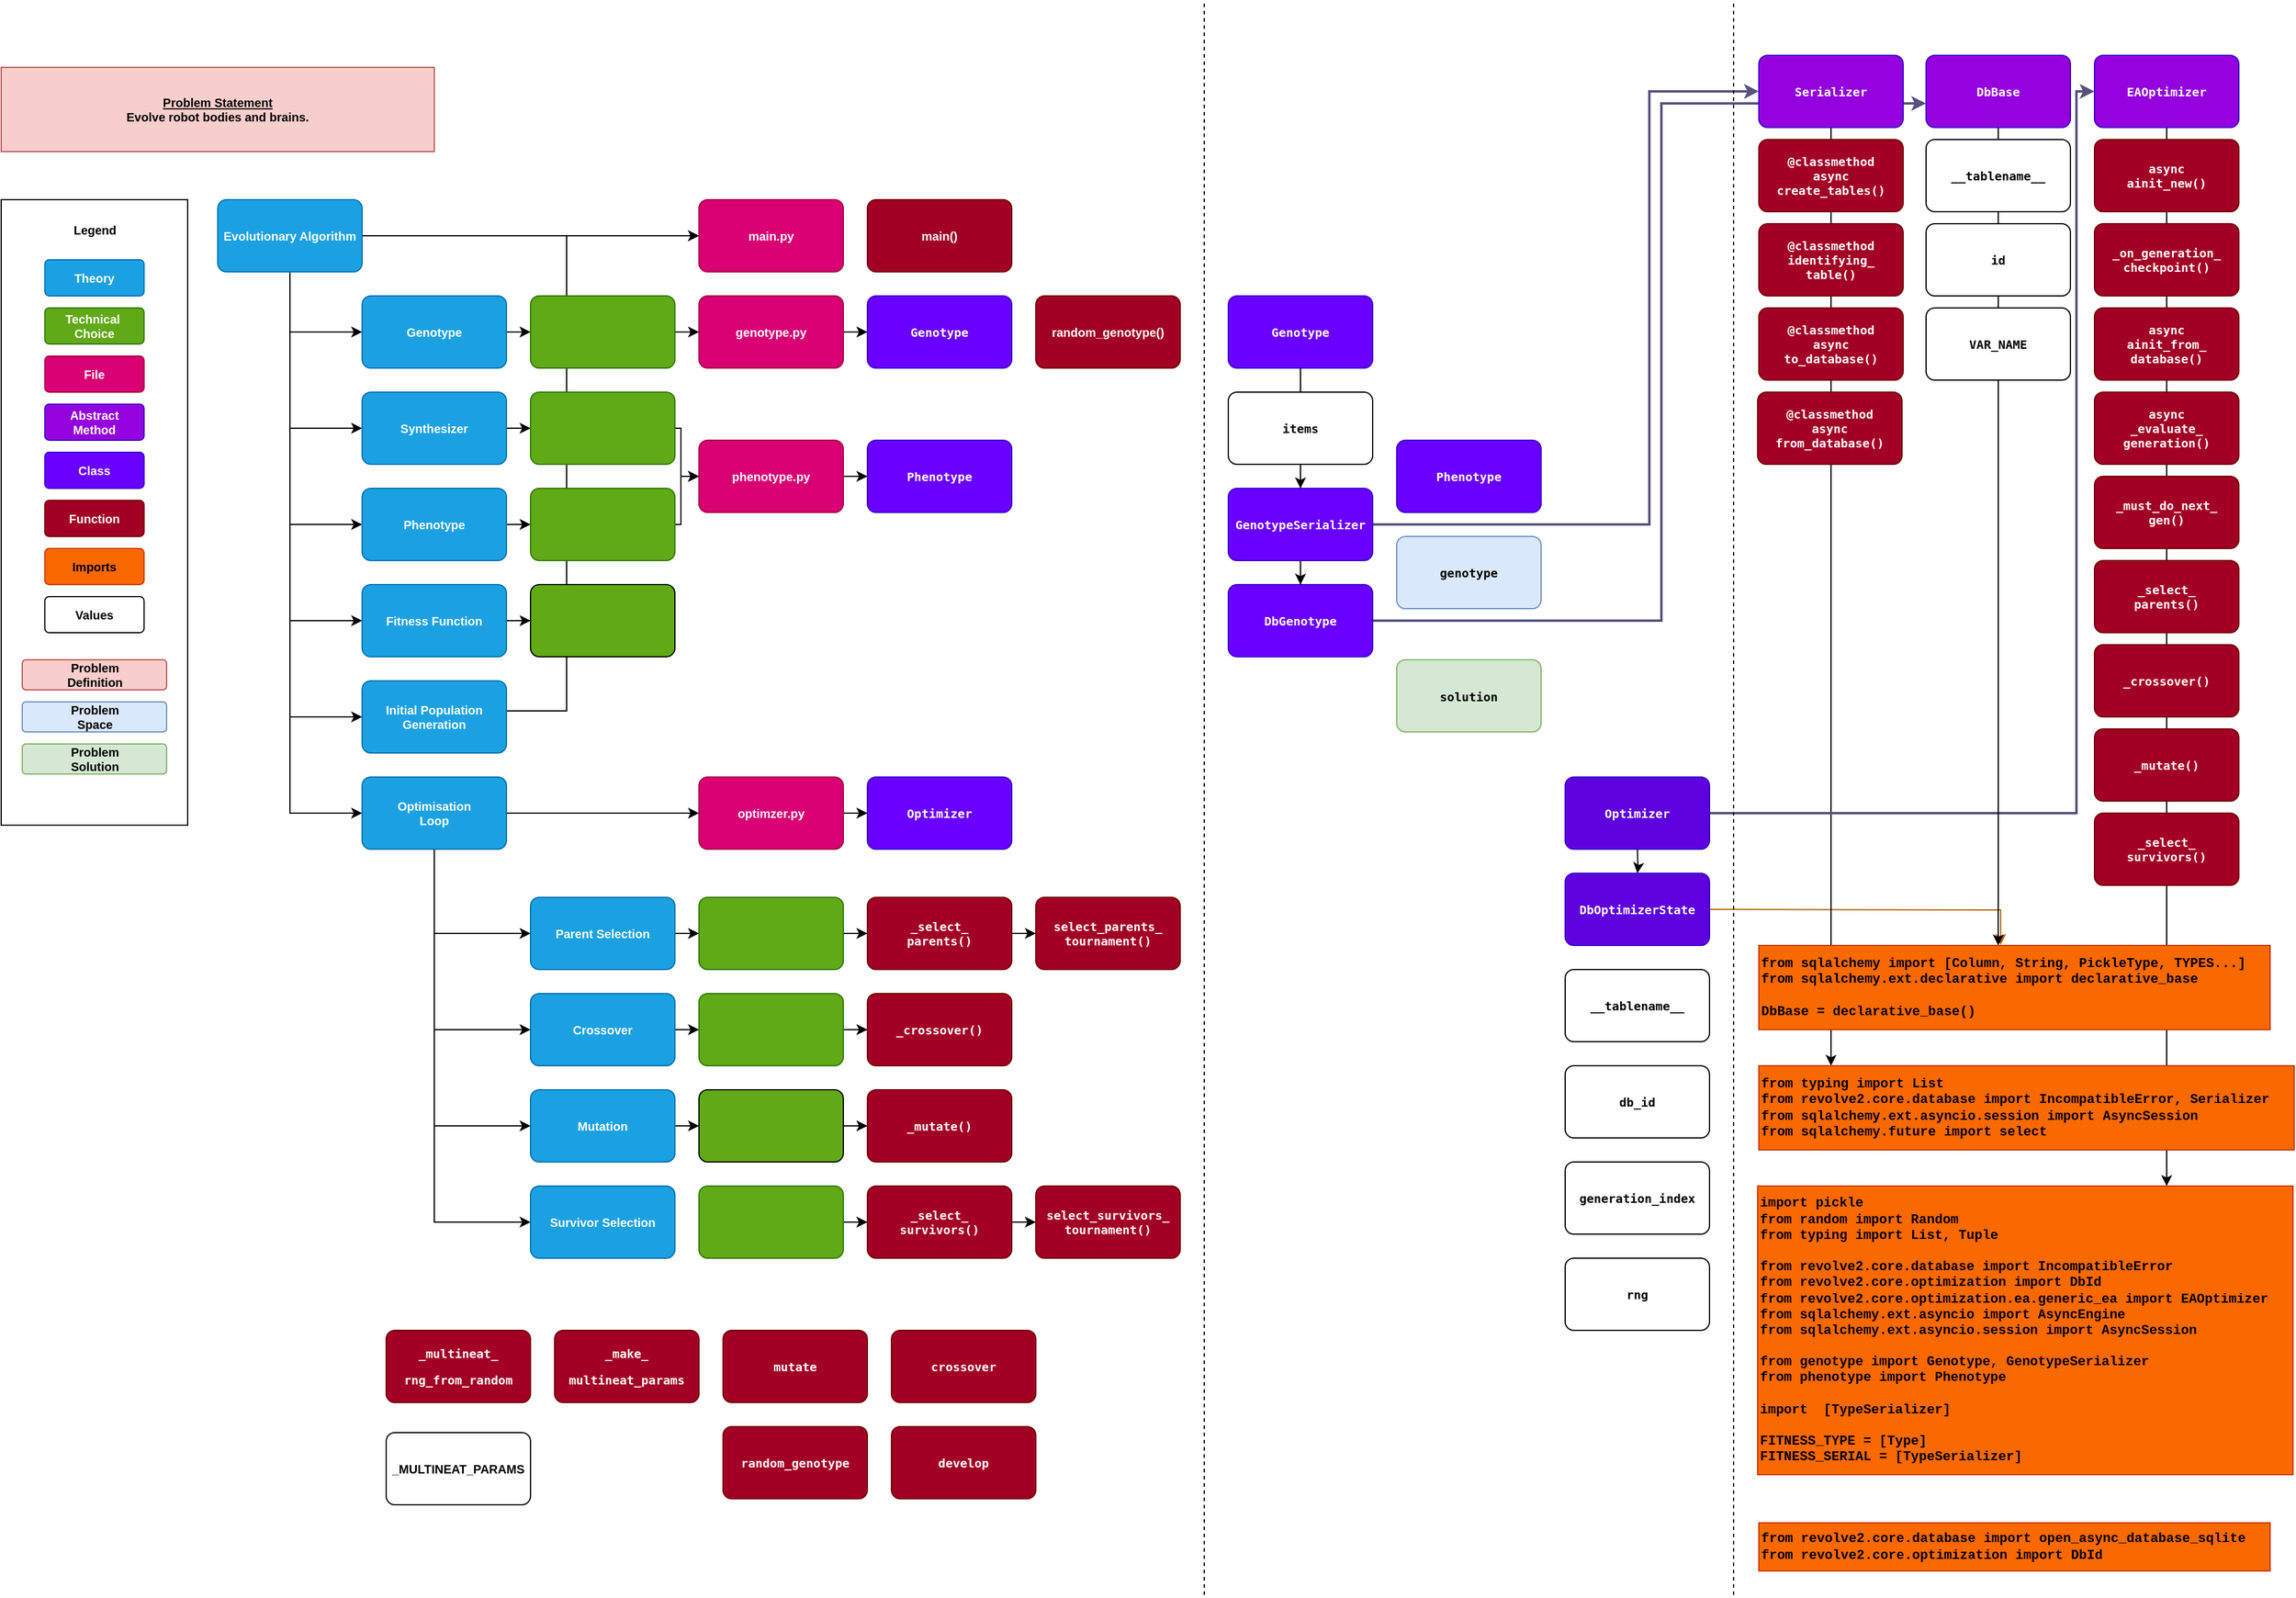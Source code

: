<mxfile version="20.7.4" type="device"><diagram id="W5KjktX3n_wFIGLKSv_B" name="Page-1"><mxGraphModel dx="2190" dy="2208" grid="1" gridSize="5" guides="1" tooltips="1" connect="1" arrows="1" fold="1" page="1" pageScale="1" pageWidth="827" pageHeight="1169" math="0" shadow="0"><root><mxCell id="0"/><mxCell id="1" parent="0"/><mxCell id="VMSMrq-cr22wkOztkjRs-1" value="" style="whiteSpace=wrap;html=1;fontFamily=Helvetica;fontSize=10;fontStyle=1;arcSize=12;fillColor=none;" parent="1" vertex="1"><mxGeometry x="-800" y="160" width="155" height="520" as="geometry"/></mxCell><mxCell id="VMSMrq-cr22wkOztkjRs-2" style="edgeStyle=orthogonalEdgeStyle;rounded=0;orthogonalLoop=1;jettySize=auto;html=1;fontFamily=Helvetica;align=center;fontStyle=1;fontSize=10;arcSize=12;" parent="1" source="VMSMrq-cr22wkOztkjRs-11" target="VMSMrq-cr22wkOztkjRs-13" edge="1"><mxGeometry relative="1" as="geometry"><Array as="points"><mxPoint x="-560" y="270"/></Array></mxGeometry></mxCell><mxCell id="VMSMrq-cr22wkOztkjRs-3" style="edgeStyle=orthogonalEdgeStyle;rounded=0;orthogonalLoop=1;jettySize=auto;html=1;entryX=0;entryY=0.5;entryDx=0;entryDy=0;fontStyle=1;fontSize=10;arcSize=12;" parent="1" source="VMSMrq-cr22wkOztkjRs-11" target="VMSMrq-cr22wkOztkjRs-19" edge="1"><mxGeometry relative="1" as="geometry"/></mxCell><mxCell id="VMSMrq-cr22wkOztkjRs-4" style="edgeStyle=orthogonalEdgeStyle;rounded=0;orthogonalLoop=1;jettySize=auto;html=1;entryX=0;entryY=0.5;entryDx=0;entryDy=0;fontStyle=1;fontSize=10;arcSize=12;" parent="1" source="VMSMrq-cr22wkOztkjRs-11" target="VMSMrq-cr22wkOztkjRs-12" edge="1"><mxGeometry relative="1" as="geometry"/></mxCell><mxCell id="VMSMrq-cr22wkOztkjRs-5" style="edgeStyle=orthogonalEdgeStyle;rounded=0;orthogonalLoop=1;jettySize=auto;html=1;entryX=0;entryY=0.5;entryDx=0;entryDy=0;fontStyle=1;fontSize=10;arcSize=12;" parent="1" source="VMSMrq-cr22wkOztkjRs-11" target="VMSMrq-cr22wkOztkjRs-20" edge="1"><mxGeometry relative="1" as="geometry"/></mxCell><mxCell id="VMSMrq-cr22wkOztkjRs-10" style="edgeStyle=orthogonalEdgeStyle;rounded=0;orthogonalLoop=1;jettySize=auto;html=1;entryX=0;entryY=0.5;entryDx=0;entryDy=0;fontStyle=1;fontSize=10;arcSize=12;" parent="1" source="VMSMrq-cr22wkOztkjRs-11" target="VMSMrq-cr22wkOztkjRs-21" edge="1"><mxGeometry relative="1" as="geometry"/></mxCell><mxCell id="Mqz21ucd3RCRFGhX1ZIY-11" style="edgeStyle=orthogonalEdgeStyle;rounded=0;orthogonalLoop=1;jettySize=auto;html=1;entryX=0;entryY=0.5;entryDx=0;entryDy=0;fontSize=10;fontStyle=1" parent="1" source="VMSMrq-cr22wkOztkjRs-11" target="Mqz21ucd3RCRFGhX1ZIY-6" edge="1"><mxGeometry relative="1" as="geometry"/></mxCell><mxCell id="VDs8cB8Jc5R5eRHFLiTL-3" style="edgeStyle=orthogonalEdgeStyle;rounded=0;orthogonalLoop=1;jettySize=auto;html=1;fontStyle=1" parent="1" source="VMSMrq-cr22wkOztkjRs-11" target="VMSMrq-cr22wkOztkjRs-47" edge="1"><mxGeometry relative="1" as="geometry"/></mxCell><mxCell id="VMSMrq-cr22wkOztkjRs-11" value="Evolutionary Algorithm" style="rounded=1;whiteSpace=wrap;html=1;fontFamily=Helvetica;align=center;fontStyle=1;fontSize=10;fillColor=#1ba1e2;strokeColor=#006EAF;fontColor=#ffffff;arcSize=12;" parent="1" vertex="1"><mxGeometry x="-620" y="160" width="120" height="60" as="geometry"/></mxCell><mxCell id="Mqz21ucd3RCRFGhX1ZIY-69" value="" style="edgeStyle=orthogonalEdgeStyle;rounded=0;orthogonalLoop=1;jettySize=auto;html=1;fontSize=10;fontStyle=1" parent="1" source="VMSMrq-cr22wkOztkjRs-12" target="VMSMrq-cr22wkOztkjRs-38" edge="1"><mxGeometry relative="1" as="geometry"/></mxCell><mxCell id="VMSMrq-cr22wkOztkjRs-12" value="Phenotype" style="rounded=1;whiteSpace=wrap;html=1;fontFamily=Helvetica;align=center;fontStyle=1;fontSize=10;fillColor=#1ba1e2;strokeColor=#006EAF;fontColor=#ffffff;arcSize=12;" parent="1" vertex="1"><mxGeometry x="-500" y="400" width="120" height="60" as="geometry"/></mxCell><mxCell id="Mqz21ucd3RCRFGhX1ZIY-67" value="" style="edgeStyle=orthogonalEdgeStyle;rounded=0;orthogonalLoop=1;jettySize=auto;html=1;fontSize=10;fontStyle=1" parent="1" source="VMSMrq-cr22wkOztkjRs-13" target="VMSMrq-cr22wkOztkjRs-39" edge="1"><mxGeometry relative="1" as="geometry"/></mxCell><mxCell id="VMSMrq-cr22wkOztkjRs-13" value="Genotype" style="rounded=1;whiteSpace=wrap;html=1;fontFamily=Helvetica;align=center;fontStyle=1;fontSize=10;fillColor=#1ba1e2;strokeColor=#006EAF;fontColor=#ffffff;arcSize=12;" parent="1" vertex="1"><mxGeometry x="-500" y="240" width="120" height="60" as="geometry"/></mxCell><mxCell id="Mqz21ucd3RCRFGhX1ZIY-75" value="" style="edgeStyle=orthogonalEdgeStyle;rounded=0;orthogonalLoop=1;jettySize=auto;html=1;fontSize=10;fontStyle=1" parent="1" source="VMSMrq-cr22wkOztkjRs-14" target="VMSMrq-cr22wkOztkjRs-41" edge="1"><mxGeometry relative="1" as="geometry"/></mxCell><mxCell id="VMSMrq-cr22wkOztkjRs-14" value="Crossover" style="rounded=1;whiteSpace=wrap;html=1;fontFamily=Helvetica;align=center;fontStyle=1;fontSize=10;fillColor=#1ba1e2;strokeColor=#006EAF;fontColor=#ffffff;arcSize=12;" parent="1" vertex="1"><mxGeometry x="-360" y="820" width="120" height="60" as="geometry"/></mxCell><mxCell id="VMSMrq-cr22wkOztkjRs-15" value="&lt;span style=&quot;font-size: 10px;&quot;&gt;Legend&lt;/span&gt;" style="text;html=1;strokeColor=none;fillColor=none;align=center;verticalAlign=middle;whiteSpace=wrap;rounded=0;fontFamily=Helvetica;fontSize=10;fontStyle=1;arcSize=12;" parent="1" vertex="1"><mxGeometry x="-752.5" y="170" width="60" height="30" as="geometry"/></mxCell><mxCell id="Mqz21ucd3RCRFGhX1ZIY-109" value="" style="edgeStyle=orthogonalEdgeStyle;rounded=0;orthogonalLoop=1;jettySize=auto;html=1;fontSize=10;fontStyle=1" parent="1" source="VMSMrq-cr22wkOztkjRs-16" target="Mqz21ucd3RCRFGhX1ZIY-108" edge="1"><mxGeometry relative="1" as="geometry"/></mxCell><mxCell id="VMSMrq-cr22wkOztkjRs-16" value="Parent Selection" style="rounded=1;whiteSpace=wrap;html=1;fillColor=#1ba1e2;strokeColor=#006EAF;fontStyle=1;fontColor=#ffffff;fontSize=10;arcSize=12;" parent="1" vertex="1"><mxGeometry x="-360" y="740" width="120" height="60" as="geometry"/></mxCell><mxCell id="Mqz21ucd3RCRFGhX1ZIY-76" value="" style="edgeStyle=orthogonalEdgeStyle;rounded=0;orthogonalLoop=1;jettySize=auto;html=1;fontSize=10;fontStyle=1" parent="1" source="VMSMrq-cr22wkOztkjRs-17" target="VMSMrq-cr22wkOztkjRs-42" edge="1"><mxGeometry relative="1" as="geometry"/></mxCell><mxCell id="VMSMrq-cr22wkOztkjRs-17" value="Mutation" style="rounded=1;whiteSpace=wrap;html=1;fillColor=#1ba1e2;strokeColor=#006EAF;fontStyle=1;fontColor=#ffffff;fontSize=10;arcSize=12;" parent="1" vertex="1"><mxGeometry x="-360" y="900" width="120" height="60" as="geometry"/></mxCell><mxCell id="VMSMrq-cr22wkOztkjRs-18" value="Survivor Selection" style="rounded=1;whiteSpace=wrap;html=1;fillColor=#1ba1e2;strokeColor=#006EAF;fontStyle=1;fontColor=#ffffff;fontSize=10;arcSize=12;" parent="1" vertex="1"><mxGeometry x="-360" y="980" width="120" height="60" as="geometry"/></mxCell><mxCell id="Mqz21ucd3RCRFGhX1ZIY-68" value="" style="edgeStyle=orthogonalEdgeStyle;rounded=0;orthogonalLoop=1;jettySize=auto;html=1;fontSize=10;fontStyle=1" parent="1" source="VMSMrq-cr22wkOztkjRs-19" target="VMSMrq-cr22wkOztkjRs-40" edge="1"><mxGeometry relative="1" as="geometry"/></mxCell><mxCell id="VMSMrq-cr22wkOztkjRs-19" value="Synthesizer" style="rounded=1;whiteSpace=wrap;html=1;fillColor=#1ba1e2;strokeColor=#006EAF;fontStyle=1;fontColor=#ffffff;fontSize=10;arcSize=12;" parent="1" vertex="1"><mxGeometry x="-500" y="320" width="120" height="60" as="geometry"/></mxCell><mxCell id="VDs8cB8Jc5R5eRHFLiTL-2" style="edgeStyle=orthogonalEdgeStyle;rounded=0;orthogonalLoop=1;jettySize=auto;html=1;entryX=0;entryY=0.5;entryDx=0;entryDy=0;fontStyle=1" parent="1" source="VMSMrq-cr22wkOztkjRs-20" target="VMSMrq-cr22wkOztkjRs-47" edge="1"><mxGeometry relative="1" as="geometry"><Array as="points"><mxPoint x="-330" y="585"/><mxPoint x="-330" y="190"/></Array></mxGeometry></mxCell><mxCell id="VMSMrq-cr22wkOztkjRs-20" value="Initial Population Generation" style="rounded=1;whiteSpace=wrap;html=1;fillColor=#1ba1e2;strokeColor=#006EAF;fontStyle=1;fontColor=#ffffff;fontSize=10;arcSize=12;" parent="1" vertex="1"><mxGeometry x="-500" y="560" width="120" height="60" as="geometry"/></mxCell><mxCell id="Mqz21ucd3RCRFGhX1ZIY-70" value="" style="edgeStyle=orthogonalEdgeStyle;rounded=0;orthogonalLoop=1;jettySize=auto;html=1;fontSize=10;fontStyle=1" parent="1" source="VMSMrq-cr22wkOztkjRs-21" target="VMSMrq-cr22wkOztkjRs-52" edge="1"><mxGeometry relative="1" as="geometry"/></mxCell><mxCell id="VMSMrq-cr22wkOztkjRs-21" value="Fitness Function" style="rounded=1;whiteSpace=wrap;html=1;fillColor=#1ba1e2;strokeColor=#006EAF;fontStyle=1;fontColor=#ffffff;fontSize=10;arcSize=12;" parent="1" vertex="1"><mxGeometry x="-500" y="480" width="120" height="60" as="geometry"/></mxCell><mxCell id="VMSMrq-cr22wkOztkjRs-24" value="Problem&lt;br&gt;Definition" style="rounded=1;whiteSpace=wrap;html=1;fillColor=#f8cecc;strokeColor=#b85450;fontStyle=1;labelBorderColor=none;fontSize=10;arcSize=12;" parent="1" vertex="1"><mxGeometry x="-782.5" y="542.5" width="120" height="25" as="geometry"/></mxCell><mxCell id="VMSMrq-cr22wkOztkjRs-36" value="&lt;span style=&quot;font-size: 10px;&quot;&gt;&lt;span style=&quot;font-size: 10px;&quot;&gt;&lt;u&gt;Problem Statement&lt;br&gt;&lt;/u&gt;Evolve robot bodies and brains.&lt;br&gt;&lt;/span&gt;&lt;/span&gt;" style="whiteSpace=wrap;html=1;fontStyle=1;fontSize=10;arcSize=12;fillColor=#f8cecc;strokeColor=#b85450;" parent="1" vertex="1"><mxGeometry x="-800" y="50" width="360" height="70" as="geometry"/></mxCell><mxCell id="Mqz21ucd3RCRFGhX1ZIY-73" value="" style="edgeStyle=orthogonalEdgeStyle;rounded=0;orthogonalLoop=1;jettySize=auto;html=1;fontSize=10;fontStyle=1" parent="1" source="VMSMrq-cr22wkOztkjRs-38" target="VMSMrq-cr22wkOztkjRs-43" edge="1"><mxGeometry relative="1" as="geometry"><Array as="points"><mxPoint x="-235" y="430"/><mxPoint x="-235" y="390"/></Array></mxGeometry></mxCell><mxCell id="VMSMrq-cr22wkOztkjRs-38" value="" style="rounded=1;whiteSpace=wrap;html=1;fillColor=#60a917;fontColor=#ffffff;strokeColor=#2D7600;fontStyle=1;fontSize=10;arcSize=12;" parent="1" vertex="1"><mxGeometry x="-360" y="400" width="120" height="60" as="geometry"/></mxCell><mxCell id="Mqz21ucd3RCRFGhX1ZIY-71" value="" style="edgeStyle=orthogonalEdgeStyle;rounded=0;orthogonalLoop=1;jettySize=auto;html=1;fontSize=10;fontStyle=1" parent="1" source="VMSMrq-cr22wkOztkjRs-39" target="VMSMrq-cr22wkOztkjRs-44" edge="1"><mxGeometry relative="1" as="geometry"/></mxCell><mxCell id="VMSMrq-cr22wkOztkjRs-39" value="" style="rounded=1;whiteSpace=wrap;html=1;labelBorderColor=none;fontColor=#ffffff;fillColor=#60a917;strokeColor=#2D7600;fontSize=10;arcSize=12;fontStyle=1" parent="1" vertex="1"><mxGeometry x="-360" y="240" width="120" height="60" as="geometry"/></mxCell><mxCell id="XEm7kodPyvcCaXyTCxC4-14" style="edgeStyle=orthogonalEdgeStyle;rounded=0;orthogonalLoop=1;jettySize=auto;html=1;entryX=0;entryY=0.5;entryDx=0;entryDy=0;fontStyle=1" parent="1" source="VMSMrq-cr22wkOztkjRs-40" target="VMSMrq-cr22wkOztkjRs-43" edge="1"><mxGeometry relative="1" as="geometry"><Array as="points"><mxPoint x="-235" y="350"/><mxPoint x="-235" y="390"/></Array></mxGeometry></mxCell><mxCell id="VMSMrq-cr22wkOztkjRs-40" value="" style="rounded=1;whiteSpace=wrap;html=1;labelBorderColor=none;fontColor=#ffffff;fillColor=#60a917;strokeColor=#2D7600;fontSize=10;arcSize=12;fontStyle=1" parent="1" vertex="1"><mxGeometry x="-360" y="320" width="120" height="60" as="geometry"/></mxCell><mxCell id="Mqz21ucd3RCRFGhX1ZIY-98" value="" style="edgeStyle=orthogonalEdgeStyle;rounded=0;orthogonalLoop=1;jettySize=auto;html=1;fontSize=10;fontStyle=1" parent="1" source="VMSMrq-cr22wkOztkjRs-41" target="Mqz21ucd3RCRFGhX1ZIY-47" edge="1"><mxGeometry relative="1" as="geometry"/></mxCell><mxCell id="VMSMrq-cr22wkOztkjRs-41" value="" style="rounded=1;whiteSpace=wrap;html=1;labelBorderColor=none;fontColor=#ffffff;fillColor=#60a917;strokeColor=#2D7600;fontSize=10;arcSize=12;fontStyle=1" parent="1" vertex="1"><mxGeometry x="-220" y="820" width="120" height="60" as="geometry"/></mxCell><mxCell id="Mqz21ucd3RCRFGhX1ZIY-99" value="" style="edgeStyle=orthogonalEdgeStyle;rounded=0;orthogonalLoop=1;jettySize=auto;html=1;fontSize=10;fontStyle=1" parent="1" source="VMSMrq-cr22wkOztkjRs-42" target="Mqz21ucd3RCRFGhX1ZIY-48" edge="1"><mxGeometry relative="1" as="geometry"/></mxCell><mxCell id="VMSMrq-cr22wkOztkjRs-42" value="&lt;font color=&quot;#ffffff&quot; style=&quot;font-size: 10px;&quot;&gt;&lt;br&gt;&lt;/font&gt;" style="rounded=1;whiteSpace=wrap;html=1;labelBorderColor=none;fontColor=#FF9999;fillColor=#61a916;fontSize=10;arcSize=12;fontStyle=1" parent="1" vertex="1"><mxGeometry x="-220" y="900" width="120" height="60" as="geometry"/></mxCell><mxCell id="Mqz21ucd3RCRFGhX1ZIY-82" value="" style="edgeStyle=orthogonalEdgeStyle;rounded=0;orthogonalLoop=1;jettySize=auto;html=1;fontSize=10;fontStyle=1" parent="1" source="VMSMrq-cr22wkOztkjRs-43" target="Mqz21ucd3RCRFGhX1ZIY-13" edge="1"><mxGeometry relative="1" as="geometry"/></mxCell><mxCell id="VMSMrq-cr22wkOztkjRs-43" value="phenotype.py" style="rounded=1;whiteSpace=wrap;html=1;labelBorderColor=none;fontColor=#ffffff;fillColor=#d80073;strokeColor=#A50040;fontSize=10;arcSize=12;fontStyle=1" parent="1" vertex="1"><mxGeometry x="-220" y="360" width="120" height="60" as="geometry"/></mxCell><mxCell id="Mqz21ucd3RCRFGhX1ZIY-79" value="" style="edgeStyle=orthogonalEdgeStyle;rounded=0;orthogonalLoop=1;jettySize=auto;html=1;fontSize=10;fontStyle=1" parent="1" source="VMSMrq-cr22wkOztkjRs-44" target="Mqz21ucd3RCRFGhX1ZIY-14" edge="1"><mxGeometry relative="1" as="geometry"/></mxCell><mxCell id="VMSMrq-cr22wkOztkjRs-44" value="genotype.py" style="rounded=1;whiteSpace=wrap;html=1;labelBorderColor=none;fontColor=#ffffff;fillColor=#d80073;strokeColor=#A50040;fontSize=10;arcSize=12;fontStyle=1" parent="1" vertex="1"><mxGeometry x="-220" y="240" width="120" height="60" as="geometry"/></mxCell><mxCell id="VMSMrq-cr22wkOztkjRs-47" value="main.py" style="rounded=1;whiteSpace=wrap;html=1;labelBorderColor=none;fontColor=#ffffff;fillColor=#d80073;strokeColor=#A50040;fontSize=10;arcSize=12;fontStyle=1" parent="1" vertex="1"><mxGeometry x="-220" y="160" width="120" height="60" as="geometry"/></mxCell><mxCell id="VMSMrq-cr22wkOztkjRs-52" value="" style="rounded=1;whiteSpace=wrap;html=1;labelBorderColor=none;fontColor=#FFFFFF;fillColor=#61a916;fontSize=10;arcSize=12;fontStyle=1" parent="1" vertex="1"><mxGeometry x="-360" y="480" width="120" height="60" as="geometry"/></mxCell><mxCell id="VMSMrq-cr22wkOztkjRs-55" value="main()" style="rounded=1;whiteSpace=wrap;html=1;labelBorderColor=none;fontColor=#ffffff;fillColor=#a20025;strokeColor=#6F0000;fontSize=10;arcSize=12;fontStyle=1" parent="1" vertex="1"><mxGeometry x="-80" y="160.0" width="120" height="60" as="geometry"/></mxCell><mxCell id="VMSMrq-cr22wkOztkjRs-57" value="&lt;pre style=&quot;font-size: 10px;&quot;&gt;&lt;span class=&quot;p&quot; style=&quot;font-size: 10px;&quot;&gt;&lt;/span&gt;&lt;span class=&quot;n&quot; style=&quot;font-size: 10px;&quot;&gt;Optimizer&lt;/span&gt;&lt;span class=&quot;p&quot; style=&quot;font-size: 10px;&quot;&gt;&lt;/span&gt;&lt;/pre&gt;" style="rounded=1;whiteSpace=wrap;html=1;labelBorderColor=none;fontColor=#ffffff;fillColor=#6a00ff;strokeColor=#3700CC;fontSize=10;arcSize=12;fontStyle=1" parent="1" vertex="1"><mxGeometry x="-80" y="640" width="120" height="60" as="geometry"/></mxCell><mxCell id="Mqz21ucd3RCRFGhX1ZIY-100" value="" style="edgeStyle=orthogonalEdgeStyle;rounded=0;orthogonalLoop=1;jettySize=auto;html=1;fontSize=10;fontStyle=1" parent="1" source="Mqz21ucd3RCRFGhX1ZIY-2" target="VMSMrq-cr22wkOztkjRs-57" edge="1"><mxGeometry relative="1" as="geometry"/></mxCell><mxCell id="Mqz21ucd3RCRFGhX1ZIY-2" value="optimzer.py" style="rounded=1;whiteSpace=wrap;html=1;labelBorderColor=none;fontColor=#ffffff;fillColor=#d80073;strokeColor=#A50040;fontSize=10;arcSize=12;fontStyle=1" parent="1" vertex="1"><mxGeometry x="-220" y="640" width="120" height="60" as="geometry"/></mxCell><mxCell id="Mqz21ucd3RCRFGhX1ZIY-7" style="edgeStyle=orthogonalEdgeStyle;rounded=0;orthogonalLoop=1;jettySize=auto;html=1;entryX=0;entryY=0.5;entryDx=0;entryDy=0;fontSize=10;fontStyle=1" parent="1" source="Mqz21ucd3RCRFGhX1ZIY-6" target="VMSMrq-cr22wkOztkjRs-16" edge="1"><mxGeometry relative="1" as="geometry"><Array as="points"><mxPoint x="-440" y="770"/></Array></mxGeometry></mxCell><mxCell id="Mqz21ucd3RCRFGhX1ZIY-8" style="edgeStyle=orthogonalEdgeStyle;rounded=0;orthogonalLoop=1;jettySize=auto;html=1;entryX=0;entryY=0.5;entryDx=0;entryDy=0;fontSize=10;fontStyle=1" parent="1" source="Mqz21ucd3RCRFGhX1ZIY-6" target="VMSMrq-cr22wkOztkjRs-14" edge="1"><mxGeometry relative="1" as="geometry"><Array as="points"><mxPoint x="-440" y="850"/></Array></mxGeometry></mxCell><mxCell id="Mqz21ucd3RCRFGhX1ZIY-9" style="edgeStyle=orthogonalEdgeStyle;rounded=0;orthogonalLoop=1;jettySize=auto;html=1;entryX=0;entryY=0.5;entryDx=0;entryDy=0;fontSize=10;fontStyle=1" parent="1" source="Mqz21ucd3RCRFGhX1ZIY-6" target="VMSMrq-cr22wkOztkjRs-17" edge="1"><mxGeometry relative="1" as="geometry"><Array as="points"><mxPoint x="-440" y="930"/></Array></mxGeometry></mxCell><mxCell id="Mqz21ucd3RCRFGhX1ZIY-10" style="edgeStyle=orthogonalEdgeStyle;rounded=0;orthogonalLoop=1;jettySize=auto;html=1;entryX=0;entryY=0.5;entryDx=0;entryDy=0;fontSize=10;fontStyle=1" parent="1" source="Mqz21ucd3RCRFGhX1ZIY-6" target="VMSMrq-cr22wkOztkjRs-18" edge="1"><mxGeometry relative="1" as="geometry"><Array as="points"><mxPoint x="-440" y="1010"/></Array></mxGeometry></mxCell><mxCell id="Mqz21ucd3RCRFGhX1ZIY-74" style="edgeStyle=orthogonalEdgeStyle;rounded=0;orthogonalLoop=1;jettySize=auto;html=1;fontSize=10;fontStyle=1" parent="1" source="Mqz21ucd3RCRFGhX1ZIY-6" target="Mqz21ucd3RCRFGhX1ZIY-2" edge="1"><mxGeometry relative="1" as="geometry"/></mxCell><mxCell id="Mqz21ucd3RCRFGhX1ZIY-6" value="Optimisation&lt;br style=&quot;font-size: 10px;&quot;&gt;Loop" style="rounded=1;whiteSpace=wrap;html=1;fillColor=#1ba1e2;strokeColor=#006EAF;fontStyle=1;fontColor=#ffffff;fontSize=10;arcSize=12;" parent="1" vertex="1"><mxGeometry x="-500" y="640" width="120" height="60" as="geometry"/></mxCell><mxCell id="Mqz21ucd3RCRFGhX1ZIY-13" value="&lt;pre style=&quot;font-size: 10px;&quot;&gt;&lt;span class=&quot;nc&quot; style=&quot;font-size: 10px;&quot;&gt;Phenotype&lt;/span&gt;&lt;span class=&quot;p&quot; style=&quot;font-size: 10px;&quot;&gt;&lt;/span&gt;&lt;/pre&gt;" style="rounded=1;whiteSpace=wrap;html=1;labelBorderColor=none;fontColor=#ffffff;fillColor=#6a00ff;strokeColor=#3700CC;fontSize=10;arcSize=12;fontStyle=1" parent="1" vertex="1"><mxGeometry x="-80" y="360" width="120" height="60" as="geometry"/></mxCell><mxCell id="Mqz21ucd3RCRFGhX1ZIY-14" value="&lt;pre style=&quot;font-size: 10px;&quot;&gt;&lt;span class=&quot;p&quot; style=&quot;font-size: 10px;&quot;&gt;&lt;/span&gt;&lt;span class=&quot;n&quot; style=&quot;font-size: 10px;&quot;&gt;Genotype&lt;/span&gt;&lt;span class=&quot;p&quot; style=&quot;font-size: 10px;&quot;&gt;&lt;/span&gt;&lt;/pre&gt;" style="rounded=1;whiteSpace=wrap;html=1;labelBorderColor=none;fontColor=#ffffff;fillColor=#6a00ff;strokeColor=#3700CC;fontSize=10;arcSize=12;fontStyle=1" parent="1" vertex="1"><mxGeometry x="-80" y="240" width="120" height="60" as="geometry"/></mxCell><mxCell id="Mqz21ucd3RCRFGhX1ZIY-16" value="Theory" style="rounded=1;whiteSpace=wrap;html=1;fontFamily=Helvetica;align=center;fontStyle=1;fontSize=10;fillColor=#1ba1e2;strokeColor=#006EAF;fontColor=#ffffff;arcSize=12;" parent="1" vertex="1"><mxGeometry x="-763.75" y="210" width="82.5" height="30" as="geometry"/></mxCell><mxCell id="Mqz21ucd3RCRFGhX1ZIY-19" value="Technical&amp;nbsp;&lt;br style=&quot;font-size: 10px;&quot;&gt;Choice" style="rounded=1;whiteSpace=wrap;html=1;fontFamily=Helvetica;align=center;fontStyle=1;fontSize=10;fillColor=#60a917;strokeColor=#2D7600;fontColor=#ffffff;arcSize=12;" parent="1" vertex="1"><mxGeometry x="-763.75" y="250" width="82.5" height="30" as="geometry"/></mxCell><mxCell id="Mqz21ucd3RCRFGhX1ZIY-20" value="File" style="rounded=1;whiteSpace=wrap;html=1;fontFamily=Helvetica;align=center;fontStyle=1;fontSize=10;fillColor=#d80073;strokeColor=#A50040;fontColor=#ffffff;arcSize=12;" parent="1" vertex="1"><mxGeometry x="-763.75" y="290" width="82.5" height="30" as="geometry"/></mxCell><mxCell id="Mqz21ucd3RCRFGhX1ZIY-21" value="Class" style="rounded=1;whiteSpace=wrap;html=1;fontFamily=Helvetica;align=center;fontStyle=1;fontSize=10;fillColor=#6a00ff;strokeColor=#3700CC;fontColor=#ffffff;arcSize=12;" parent="1" vertex="1"><mxGeometry x="-763.75" y="370" width="82.5" height="30" as="geometry"/></mxCell><mxCell id="Mqz21ucd3RCRFGhX1ZIY-22" value="Function" style="rounded=1;whiteSpace=wrap;html=1;fontFamily=Helvetica;align=center;fontStyle=1;fontSize=10;fillColor=#a20025;strokeColor=#6F0000;fontColor=#ffffff;arcSize=12;" parent="1" vertex="1"><mxGeometry x="-763.75" y="410" width="82.5" height="30" as="geometry"/></mxCell><mxCell id="Mqz21ucd3RCRFGhX1ZIY-23" value="Values" style="rounded=1;whiteSpace=wrap;html=1;fontFamily=Helvetica;align=center;fontStyle=1;fontSize=10;arcSize=12;" parent="1" vertex="1"><mxGeometry x="-763.75" y="490" width="82.5" height="30" as="geometry"/></mxCell><mxCell id="VDs8cB8Jc5R5eRHFLiTL-34" style="edgeStyle=orthogonalEdgeStyle;rounded=0;orthogonalLoop=1;jettySize=auto;html=1;entryX=0.473;entryY=-0.008;entryDx=0;entryDy=0;entryPerimeter=0;strokeColor=#b46504;strokeWidth=1;fillColor=#fad7ac;" parent="1" target="XEm7kodPyvcCaXyTCxC4-30" edge="1"><mxGeometry relative="1" as="geometry"><mxPoint x="620" y="750" as="sourcePoint"/></mxGeometry></mxCell><mxCell id="Mqz21ucd3RCRFGhX1ZIY-25" value="&lt;pre style=&quot;font-size: 10px;&quot;&gt;&lt;span class=&quot;nc&quot; style=&quot;font-size: 10px;&quot;&gt;DbOptimizerState&lt;/span&gt;&lt;span class=&quot;p&quot; style=&quot;font-size: 10px;&quot;&gt;&lt;/span&gt;&lt;/pre&gt;" style="rounded=1;whiteSpace=wrap;html=1;labelBorderColor=none;fontColor=#ffffff;fillColor=#5e03dd;strokeColor=#3700CC;fontSize=10;arcSize=12;fontStyle=1" parent="1" vertex="1"><mxGeometry x="500" y="720" width="120" height="60" as="geometry"/></mxCell><mxCell id="XEm7kodPyvcCaXyTCxC4-34" style="edgeStyle=orthogonalEdgeStyle;rounded=0;orthogonalLoop=1;jettySize=auto;html=1;fontStyle=1" parent="1" source="Mqz21ucd3RCRFGhX1ZIY-32" target="XEm7kodPyvcCaXyTCxC4-28" edge="1"><mxGeometry x="-0.031" y="-110" relative="1" as="geometry"><Array as="points"><mxPoint x="721" y="470"/><mxPoint x="721" y="470"/></Array><mxPoint as="offset"/></mxGeometry></mxCell><mxCell id="Mqz21ucd3RCRFGhX1ZIY-33" value="Abstract&lt;br&gt;Method" style="rounded=1;whiteSpace=wrap;html=1;fontFamily=Helvetica;align=center;fontStyle=1;fontSize=10;fillColor=#9402DD;strokeColor=#3700CC;fontColor=#ffffff;arcSize=12;" parent="1" vertex="1"><mxGeometry x="-763.75" y="330" width="82.5" height="30" as="geometry"/></mxCell><mxCell id="Mqz21ucd3RCRFGhX1ZIY-34" value="Problem&lt;br&gt;Solution" style="rounded=1;whiteSpace=wrap;html=1;fillColor=#d5e8d4;strokeColor=#82b366;fontStyle=1;labelBorderColor=none;fontSize=10;arcSize=12;" parent="1" vertex="1"><mxGeometry x="-782.5" y="612.5" width="120" height="25" as="geometry"/></mxCell><mxCell id="Mqz21ucd3RCRFGhX1ZIY-35" value="Problem&lt;br&gt;Space" style="rounded=1;whiteSpace=wrap;html=1;fillColor=#dae8fc;strokeColor=#6c8ebf;fontStyle=1;labelBorderColor=none;fontSize=10;arcSize=12;" parent="1" vertex="1"><mxGeometry x="-782.5" y="577.5" width="120" height="25" as="geometry"/></mxCell><mxCell id="Mqz21ucd3RCRFGhX1ZIY-36" value="&lt;pre style=&quot;&quot;&gt;@classmethod&lt;br&gt;async&lt;br&gt;create_tables()&lt;br&gt;&lt;/pre&gt;" style="rounded=1;whiteSpace=wrap;html=1;labelBorderColor=none;fontColor=#ffffff;fillColor=#a20025;strokeColor=#6F0000;fontSize=10;arcSize=12;fontStyle=1" parent="1" vertex="1"><mxGeometry x="661" y="110" width="120" height="60" as="geometry"/></mxCell><mxCell id="Mqz21ucd3RCRFGhX1ZIY-37" value="&lt;pre style=&quot;&quot;&gt;@classmethod&lt;br&gt;identifying_&lt;br&gt;table()&lt;/pre&gt;" style="rounded=1;whiteSpace=wrap;html=1;labelBorderColor=none;fontColor=#ffffff;fillColor=#a20025;strokeColor=#6F0000;fontSize=10;arcSize=12;fontStyle=1" parent="1" vertex="1"><mxGeometry x="661" y="180.0" width="120" height="60" as="geometry"/></mxCell><mxCell id="Mqz21ucd3RCRFGhX1ZIY-38" value="&lt;pre style=&quot;&quot;&gt;@classmethod&lt;br&gt;async&lt;br&gt;to_database()&lt;br&gt;&lt;/pre&gt;" style="rounded=1;whiteSpace=wrap;html=1;labelBorderColor=none;fontColor=#ffffff;fillColor=#a20025;strokeColor=#6F0000;fontSize=10;arcSize=12;fontStyle=1" parent="1" vertex="1"><mxGeometry x="661" y="250" width="120" height="60" as="geometry"/></mxCell><mxCell id="Mqz21ucd3RCRFGhX1ZIY-39" value="&lt;pre style=&quot;&quot;&gt;@classmethod&lt;br&gt;async&lt;br&gt;from_database()&lt;br&gt;&lt;/pre&gt;" style="rounded=1;whiteSpace=wrap;html=1;labelBorderColor=none;fontColor=#ffffff;fillColor=#a20025;strokeColor=#6F0000;fontSize=10;arcSize=12;fontStyle=1" parent="1" vertex="1"><mxGeometry x="660" y="320" width="120" height="60" as="geometry"/></mxCell><mxCell id="Y4UKw4QgX9YDP9LmXKI0-5" value="" style="edgeStyle=orthogonalEdgeStyle;rounded=0;orthogonalLoop=1;jettySize=auto;html=1;" parent="1" source="Mqz21ucd3RCRFGhX1ZIY-46" target="Y4UKw4QgX9YDP9LmXKI0-2" edge="1"><mxGeometry relative="1" as="geometry"/></mxCell><mxCell id="Mqz21ucd3RCRFGhX1ZIY-46" value="&lt;pre style=&quot;font-size: 10px;&quot;&gt;&lt;span class=&quot;nf&quot; style=&quot;font-size: 10px;&quot;&gt;_select_&lt;br&gt;&lt;/span&gt;parents()&lt;/pre&gt;&lt;pre style=&quot;font-size: 10px;&quot;&gt;&lt;span class=&quot;p&quot; style=&quot;font-size: 10px;&quot;&gt;&lt;/span&gt;&lt;/pre&gt;" style="rounded=1;whiteSpace=wrap;html=1;labelBorderColor=none;fontColor=#ffffff;fillColor=#a20025;strokeColor=#6F0000;fontSize=10;arcSize=12;fontStyle=1" parent="1" vertex="1"><mxGeometry x="-80" y="740" width="120" height="60" as="geometry"/></mxCell><mxCell id="Mqz21ucd3RCRFGhX1ZIY-47" value="&lt;pre style=&quot;font-size: 10px;&quot;&gt;&lt;span class=&quot;nf&quot; style=&quot;font-size: 10px;&quot;&gt;_crossover()&lt;/span&gt;&lt;span class=&quot;p&quot; style=&quot;font-size: 10px;&quot;&gt;&lt;/span&gt;&lt;/pre&gt;" style="rounded=1;whiteSpace=wrap;html=1;labelBorderColor=none;fontColor=#ffffff;fillColor=#a20025;strokeColor=#6F0000;fontSize=10;arcSize=12;fontStyle=1" parent="1" vertex="1"><mxGeometry x="-80" y="820" width="120" height="60" as="geometry"/></mxCell><mxCell id="Mqz21ucd3RCRFGhX1ZIY-48" value="&lt;pre style=&quot;font-size: 10px;&quot;&gt;&lt;span class=&quot;nf&quot; style=&quot;font-size: 10px;&quot;&gt;_mutate()&lt;/span&gt;&lt;span class=&quot;p&quot; style=&quot;font-size: 10px;&quot;&gt;&lt;/span&gt;&lt;/pre&gt;" style="rounded=1;whiteSpace=wrap;html=1;labelBorderColor=none;fontColor=#ffffff;fillColor=#a20025;strokeColor=#6F0000;fontSize=10;arcSize=12;fontStyle=1" parent="1" vertex="1"><mxGeometry x="-80" y="900" width="120" height="60" as="geometry"/></mxCell><mxCell id="Y4UKw4QgX9YDP9LmXKI0-3" value="" style="edgeStyle=orthogonalEdgeStyle;rounded=0;orthogonalLoop=1;jettySize=auto;html=1;" parent="1" source="Mqz21ucd3RCRFGhX1ZIY-49" target="Y4UKw4QgX9YDP9LmXKI0-1" edge="1"><mxGeometry relative="1" as="geometry"/></mxCell><mxCell id="Mqz21ucd3RCRFGhX1ZIY-49" value="&lt;pre style=&quot;font-size: 10px;&quot;&gt;&lt;span class=&quot;nf&quot; style=&quot;font-size: 10px;&quot;&gt;_select_&lt;br&gt;&lt;/span&gt;survivors()&lt;/pre&gt;&lt;pre style=&quot;font-size: 10px;&quot;&gt;&lt;span class=&quot;p&quot; style=&quot;font-size: 10px;&quot;&gt;&lt;/span&gt;&lt;/pre&gt;" style="rounded=1;whiteSpace=wrap;html=1;labelBorderColor=none;fontColor=#ffffff;fillColor=#a20025;strokeColor=#6F0000;fontSize=10;arcSize=12;fontStyle=1" parent="1" vertex="1"><mxGeometry x="-80" y="980" width="120" height="60" as="geometry"/></mxCell><mxCell id="Mqz21ucd3RCRFGhX1ZIY-50" value="&lt;pre style=&quot;&quot;&gt;db_id&lt;br&gt;&lt;/pre&gt;" style="rounded=1;whiteSpace=wrap;html=1;labelBorderColor=none;fontSize=10;arcSize=12;fontStyle=1" parent="1" vertex="1"><mxGeometry x="500" y="880" width="120" height="60" as="geometry"/></mxCell><mxCell id="Mqz21ucd3RCRFGhX1ZIY-51" value="&lt;pre style=&quot;&quot;&gt;generation_index&lt;br&gt;&lt;/pre&gt;" style="rounded=1;whiteSpace=wrap;html=1;labelBorderColor=none;fontSize=10;arcSize=12;fontStyle=1" parent="1" vertex="1"><mxGeometry x="500" y="960" width="120" height="60" as="geometry"/></mxCell><mxCell id="Mqz21ucd3RCRFGhX1ZIY-52" value="&lt;pre style=&quot;&quot;&gt;__tablename__&lt;br&gt;&lt;/pre&gt;" style="rounded=1;whiteSpace=wrap;html=1;labelBorderColor=none;fontSize=10;arcSize=12;fontStyle=1" parent="1" vertex="1"><mxGeometry x="500" y="800" width="120" height="60" as="geometry"/></mxCell><mxCell id="Mqz21ucd3RCRFGhX1ZIY-53" value="&lt;pre style=&quot;&quot;&gt;rng&lt;br&gt;&lt;/pre&gt;" style="rounded=1;whiteSpace=wrap;html=1;labelBorderColor=none;fontSize=10;arcSize=12;fontStyle=1" parent="1" vertex="1"><mxGeometry x="500" y="1040" width="120" height="60" as="geometry"/></mxCell><mxCell id="Mqz21ucd3RCRFGhX1ZIY-104" style="edgeStyle=orthogonalEdgeStyle;rounded=0;orthogonalLoop=1;jettySize=auto;html=1;fontSize=10;fontStyle=1" parent="1" target="Mqz21ucd3RCRFGhX1ZIY-25" edge="1"><mxGeometry relative="1" as="geometry"><mxPoint x="560" y="695" as="sourcePoint"/></mxGeometry></mxCell><mxCell id="VDs8cB8Jc5R5eRHFLiTL-30" style="edgeStyle=orthogonalEdgeStyle;rounded=0;orthogonalLoop=1;jettySize=auto;html=1;fillColor=#d0cee2;strokeColor=#56517e;fontStyle=1;strokeWidth=2;entryX=0;entryY=0.5;entryDx=0;entryDy=0;" parent="1" target="Mqz21ucd3RCRFGhX1ZIY-24" edge="1"><mxGeometry relative="1" as="geometry"><mxPoint x="620" y="670" as="sourcePoint"/><Array as="points"><mxPoint x="925" y="670"/><mxPoint x="925" y="70"/></Array></mxGeometry></mxCell><mxCell id="Mqz21ucd3RCRFGhX1ZIY-58" value="&lt;pre style=&quot;font-size: 10px;&quot;&gt;&lt;span class=&quot;nc&quot; style=&quot;font-size: 10px;&quot;&gt;Optimizer&lt;/span&gt;&lt;span class=&quot;p&quot; style=&quot;font-size: 10px;&quot;&gt;&lt;/span&gt;&lt;/pre&gt;" style="rounded=1;whiteSpace=wrap;html=1;labelBorderColor=none;fontColor=#ffffff;fillColor=#5e03dd;strokeColor=#3700CC;fontSize=10;arcSize=12;fontStyle=1" parent="1" vertex="1"><mxGeometry x="500" y="640" width="120" height="60" as="geometry"/></mxCell><mxCell id="VDs8cB8Jc5R5eRHFLiTL-29" style="edgeStyle=orthogonalEdgeStyle;rounded=0;orthogonalLoop=1;jettySize=auto;html=1;fillColor=#d0cee2;strokeColor=#56517e;fontStyle=1;strokeWidth=2;" parent="1" source="Mqz21ucd3RCRFGhX1ZIY-27" target="Mqz21ucd3RCRFGhX1ZIY-40" edge="1"><mxGeometry relative="1" as="geometry"><Array as="points"><mxPoint x="580" y="510"/><mxPoint x="580" y="80"/></Array></mxGeometry></mxCell><mxCell id="Mqz21ucd3RCRFGhX1ZIY-27" value="&lt;pre style=&quot;font-size: 10px;&quot;&gt;&lt;span class=&quot;nc&quot; style=&quot;font-size: 10px;&quot;&gt;DbGenotype&lt;/span&gt;&lt;span class=&quot;p&quot; style=&quot;font-size: 10px;&quot;&gt;&lt;/span&gt;&lt;/pre&gt;" style="rounded=1;whiteSpace=wrap;html=1;labelBorderColor=none;fontColor=#ffffff;fillColor=#6a00ff;strokeColor=#3700CC;fontSize=10;arcSize=12;fontStyle=1" parent="1" vertex="1"><mxGeometry x="220" y="480" width="120" height="60" as="geometry"/></mxCell><mxCell id="XEm7kodPyvcCaXyTCxC4-38" style="edgeStyle=orthogonalEdgeStyle;rounded=0;orthogonalLoop=1;jettySize=auto;html=1;fontFamily=Courier New;fontSize=11;fontStyle=1" parent="1" source="Mqz21ucd3RCRFGhX1ZIY-24" target="XEm7kodPyvcCaXyTCxC4-31" edge="1"><mxGeometry relative="1" as="geometry"><Array as="points"><mxPoint x="1000" y="105"/><mxPoint x="1000" y="105"/></Array></mxGeometry></mxCell><mxCell id="Mqz21ucd3RCRFGhX1ZIY-24" value="&lt;pre style=&quot;font-size: 10px;&quot;&gt;&lt;span class=&quot;p&quot; style=&quot;font-size: 10px;&quot;&gt;&lt;/span&gt;&lt;span class=&quot;n&quot; style=&quot;font-size: 10px;&quot;&gt;EAOptimizer&lt;/span&gt;&lt;span class=&quot;p&quot; style=&quot;font-size: 10px;&quot;&gt;&lt;/span&gt;&lt;/pre&gt;" style="rounded=1;whiteSpace=wrap;html=1;labelBorderColor=none;fontColor=#ffffff;fillColor=#9402DD;strokeColor=#3700CC;fontSize=10;arcSize=12;fontStyle=1" parent="1" vertex="1"><mxGeometry x="940" y="40.0" width="120" height="60" as="geometry"/></mxCell><mxCell id="XEm7kodPyvcCaXyTCxC4-32" style="edgeStyle=orthogonalEdgeStyle;rounded=0;orthogonalLoop=1;jettySize=auto;html=1;fontStyle=1" parent="1" source="Mqz21ucd3RCRFGhX1ZIY-40" target="XEm7kodPyvcCaXyTCxC4-30" edge="1"><mxGeometry relative="1" as="geometry"><Array as="points"><mxPoint x="860" y="400"/><mxPoint x="860" y="400"/></Array></mxGeometry></mxCell><mxCell id="Mqz21ucd3RCRFGhX1ZIY-40" value="&lt;pre style=&quot;font-size: 10px;&quot;&gt;&lt;span class=&quot;nc&quot; style=&quot;font-size: 10px;&quot;&gt;DbBase&lt;/span&gt;&lt;span class=&quot;p&quot; style=&quot;font-size: 10px;&quot;&gt;&lt;/span&gt;&lt;/pre&gt;" style="rounded=1;whiteSpace=wrap;html=1;labelBorderColor=none;fontColor=#ffffff;fillColor=#9402DD;strokeColor=#3700CC;fontSize=10;arcSize=12;fontStyle=1" parent="1" vertex="1"><mxGeometry x="800" y="40.0" width="120" height="60" as="geometry"/></mxCell><mxCell id="Mqz21ucd3RCRFGhX1ZIY-84" value="random_genotype()" style="rounded=1;whiteSpace=wrap;html=1;labelBorderColor=none;fontColor=#ffffff;fillColor=#a20025;strokeColor=#6F0000;fontSize=10;arcSize=12;fontStyle=1" parent="1" vertex="1"><mxGeometry x="60" y="240" width="120" height="60" as="geometry"/></mxCell><mxCell id="Mqz21ucd3RCRFGhX1ZIY-105" style="edgeStyle=orthogonalEdgeStyle;rounded=0;orthogonalLoop=1;jettySize=auto;html=1;fontSize=10;fontStyle=1;startArrow=none;" parent="1" source="Mqz21ucd3RCRFGhX1ZIY-60" target="Mqz21ucd3RCRFGhX1ZIY-26" edge="1"><mxGeometry relative="1" as="geometry"/></mxCell><mxCell id="Mqz21ucd3RCRFGhX1ZIY-30" value="&lt;pre style=&quot;font-size: 10px;&quot;&gt;&lt;span class=&quot;p&quot; style=&quot;font-size: 10px;&quot;&gt;&lt;/span&gt;&lt;span class=&quot;n&quot; style=&quot;font-size: 10px;&quot;&gt;Genotype&lt;/span&gt;&lt;span class=&quot;p&quot; style=&quot;font-size: 10px;&quot;&gt;&lt;/span&gt;&lt;/pre&gt;" style="rounded=1;whiteSpace=wrap;html=1;labelBorderColor=none;fontColor=#ffffff;fillColor=#6a00ff;strokeColor=#3700CC;fontSize=10;arcSize=12;fontStyle=1" parent="1" vertex="1"><mxGeometry x="220" y="240" width="120" height="60" as="geometry"/></mxCell><mxCell id="Mqz21ucd3RCRFGhX1ZIY-106" style="edgeStyle=orthogonalEdgeStyle;rounded=0;orthogonalLoop=1;jettySize=auto;html=1;fontSize=10;fontStyle=1" parent="1" source="Mqz21ucd3RCRFGhX1ZIY-26" target="Mqz21ucd3RCRFGhX1ZIY-27" edge="1"><mxGeometry relative="1" as="geometry"/></mxCell><mxCell id="VDs8cB8Jc5R5eRHFLiTL-27" style="edgeStyle=orthogonalEdgeStyle;rounded=0;orthogonalLoop=1;jettySize=auto;html=1;entryX=0;entryY=0.5;entryDx=0;entryDy=0;fillColor=#d0cee2;strokeColor=#56517e;fontStyle=1;strokeWidth=2;" parent="1" source="Mqz21ucd3RCRFGhX1ZIY-26" target="Mqz21ucd3RCRFGhX1ZIY-32" edge="1"><mxGeometry relative="1" as="geometry"><Array as="points"><mxPoint x="570" y="430"/><mxPoint x="570" y="70"/></Array></mxGeometry></mxCell><mxCell id="Mqz21ucd3RCRFGhX1ZIY-26" value="&lt;pre style=&quot;font-size: 10px;&quot;&gt;&lt;span class=&quot;nc&quot; style=&quot;font-size: 10px;&quot;&gt;GenotypeSerializer&lt;/span&gt;&lt;span class=&quot;p&quot; style=&quot;font-size: 10px;&quot;&gt;&lt;/span&gt;&lt;/pre&gt;" style="rounded=1;whiteSpace=wrap;html=1;labelBorderColor=none;fontColor=#ffffff;fillColor=#6a00ff;strokeColor=#3700CC;fontSize=10;arcSize=12;fontStyle=1" parent="1" vertex="1"><mxGeometry x="220" y="400" width="120" height="60" as="geometry"/></mxCell><mxCell id="Mqz21ucd3RCRFGhX1ZIY-112" value="" style="edgeStyle=orthogonalEdgeStyle;rounded=0;orthogonalLoop=1;jettySize=auto;html=1;fontSize=10;fontStyle=1" parent="1" source="Mqz21ucd3RCRFGhX1ZIY-108" target="Mqz21ucd3RCRFGhX1ZIY-46" edge="1"><mxGeometry relative="1" as="geometry"/></mxCell><mxCell id="Mqz21ucd3RCRFGhX1ZIY-108" value="" style="rounded=1;whiteSpace=wrap;html=1;labelBorderColor=none;fontSize=10;arcSize=12;fontStyle=1;fillColor=#60a917;fontColor=#ffffff;strokeColor=#2D7600;" parent="1" vertex="1"><mxGeometry x="-220" y="740" width="120" height="60" as="geometry"/></mxCell><mxCell id="Mqz21ucd3RCRFGhX1ZIY-111" value="" style="edgeStyle=orthogonalEdgeStyle;rounded=0;orthogonalLoop=1;jettySize=auto;html=1;fontSize=10;fontStyle=1" parent="1" source="Mqz21ucd3RCRFGhX1ZIY-110" target="Mqz21ucd3RCRFGhX1ZIY-49" edge="1"><mxGeometry relative="1" as="geometry"/></mxCell><mxCell id="Mqz21ucd3RCRFGhX1ZIY-110" value="&amp;nbsp;" style="rounded=1;whiteSpace=wrap;html=1;labelBorderColor=none;fontSize=10;arcSize=12;fontStyle=1;fillColor=#60a917;fontColor=#ffffff;strokeColor=#2D7600;" parent="1" vertex="1"><mxGeometry x="-220" y="980" width="120" height="60" as="geometry"/></mxCell><mxCell id="XEm7kodPyvcCaXyTCxC4-1" value="&lt;pre style=&quot;font-size: 10px;&quot;&gt;&lt;span class=&quot;nc&quot; style=&quot;font-size: 10px;&quot;&gt;Phenotype&lt;/span&gt;&lt;span class=&quot;p&quot; style=&quot;font-size: 10px;&quot;&gt;&lt;/span&gt;&lt;/pre&gt;" style="rounded=1;whiteSpace=wrap;html=1;labelBorderColor=none;fontColor=#ffffff;fillColor=#6a00ff;strokeColor=#3700CC;fontSize=10;arcSize=12;fontStyle=1" parent="1" vertex="1"><mxGeometry x="360" y="360" width="120" height="60" as="geometry"/></mxCell><mxCell id="XEm7kodPyvcCaXyTCxC4-8" value="&lt;pre style=&quot;&quot;&gt;genotype&lt;br&gt;&lt;/pre&gt;" style="rounded=1;whiteSpace=wrap;html=1;labelBorderColor=none;fontSize=10;arcSize=12;fontStyle=1;fillColor=#dae8fc;strokeColor=#6c8ebf;" parent="1" vertex="1"><mxGeometry x="360" y="440" width="120" height="60" as="geometry"/></mxCell><mxCell id="XEm7kodPyvcCaXyTCxC4-9" value="&lt;pre style=&quot;&quot;&gt;solution&lt;br&gt;&lt;/pre&gt;" style="rounded=1;whiteSpace=wrap;html=1;labelBorderColor=none;fontSize=10;arcSize=12;fontStyle=1;fillColor=#d5e8d4;strokeColor=#82b366;" parent="1" vertex="1"><mxGeometry x="360" y="542.5" width="120" height="60" as="geometry"/></mxCell><mxCell id="XEm7kodPyvcCaXyTCxC4-18" value="Imports" style="rounded=1;whiteSpace=wrap;html=1;fontFamily=Helvetica;align=center;fontStyle=1;fontSize=10;fillColor=#fa6800;strokeColor=#C73500;fontColor=#000000;arcSize=12;" parent="1" vertex="1"><mxGeometry x="-763.75" y="450" width="82.5" height="30" as="geometry"/></mxCell><mxCell id="XEm7kodPyvcCaXyTCxC4-28" value="&lt;div style=&quot;font-size: 11px;&quot;&gt;&lt;div&gt;from typing import List&lt;/div&gt;&lt;div&gt;from revolve2.core.database import IncompatibleError, Serializer&lt;/div&gt;&lt;div&gt;from sqlalchemy.ext.asyncio.session import AsyncSession&lt;/div&gt;&lt;div&gt;from sqlalchemy.future import select&lt;/div&gt;&lt;/div&gt;" style="text;html=1;align=left;verticalAlign=middle;resizable=0;points=[];autosize=1;strokeColor=#C73500;fillColor=#fa6800;fontColor=#000000;fontStyle=1;fontSize=11;fontFamily=Courier New;" parent="1" vertex="1"><mxGeometry x="661" y="880" width="445" height="70" as="geometry"/></mxCell><mxCell id="XEm7kodPyvcCaXyTCxC4-30" value="&lt;div style=&quot;&quot;&gt;&lt;div style=&quot;&quot;&gt;from sqlalchemy import [&lt;span style=&quot;background-color: initial;&quot;&gt;Column,&lt;/span&gt;&lt;span style=&quot;background-color: initial;&quot;&gt;&amp;nbsp;&lt;/span&gt;&lt;span style=&quot;background-color: initial;&quot;&gt;String, PickleType, TYPES...]&lt;/span&gt;&lt;/div&gt;&lt;div style=&quot;&quot;&gt;from sqlalchemy.ext.declarative import declarative_base&lt;/div&gt;&lt;div style=&quot;&quot;&gt;&lt;br&gt;&lt;/div&gt;&lt;div style=&quot;&quot;&gt;DbBase = declarative_base()&lt;/div&gt;&lt;/div&gt;" style="text;html=1;align=left;verticalAlign=middle;resizable=0;points=[];autosize=1;strokeColor=#C73500;fillColor=#fa6800;fontColor=#000000;fontStyle=1;fontSize=11;fontFamily=Courier New;" parent="1" vertex="1"><mxGeometry x="661" y="780" width="425" height="70" as="geometry"/></mxCell><mxCell id="XEm7kodPyvcCaXyTCxC4-31" value="&lt;div style=&quot;&quot;&gt;&lt;div style=&quot;&quot;&gt;import pickle&lt;/div&gt;&lt;div style=&quot;&quot;&gt;from random import Random&lt;/div&gt;&lt;div style=&quot;&quot;&gt;from typing import List, Tuple&lt;/div&gt;&lt;div style=&quot;&quot;&gt;&lt;br&gt;&lt;/div&gt;&lt;div style=&quot;&quot;&gt;from revolve2.core.database import IncompatibleError&lt;/div&gt;&lt;div style=&quot;&quot;&gt;from revolve2.core.optimization import DbId&lt;/div&gt;&lt;div style=&quot;&quot;&gt;from revolve2.core.optimization.ea.generic_ea import EAOptimizer&lt;/div&gt;&lt;div style=&quot;&quot;&gt;from sqlalchemy.ext.asyncio import AsyncEngine&lt;/div&gt;&lt;div style=&quot;&quot;&gt;from sqlalchemy.ext.asyncio.session import AsyncSession&lt;/div&gt;&lt;div style=&quot;&quot;&gt;&lt;br&gt;&lt;/div&gt;&lt;div style=&quot;&quot;&gt;from genotype import Genotype, GenotypeSerializer&lt;/div&gt;&lt;div style=&quot;&quot;&gt;from phenotype import Phenotype&lt;/div&gt;&lt;div style=&quot;&quot;&gt;&lt;br&gt;&lt;/div&gt;&lt;div style=&quot;&quot;&gt;import&amp;nbsp; [TypeSerializer]&lt;/div&gt;&lt;div style=&quot;&quot;&gt;&lt;br&gt;&lt;/div&gt;&lt;div style=&quot;&quot;&gt;FITNESS_TYPE = [Type]&amp;nbsp;&lt;/div&gt;&lt;div style=&quot;&quot;&gt;FITNESS_SERIAL = [TypeSerializer]&lt;/div&gt;&lt;/div&gt;" style="text;html=1;align=left;verticalAlign=middle;resizable=0;points=[];autosize=1;strokeColor=#C73500;fillColor=#fa6800;fontColor=#000000;fontStyle=1;fontSize=11;fontFamily=Courier New;" parent="1" vertex="1"><mxGeometry x="660" y="980" width="445" height="240" as="geometry"/></mxCell><mxCell id="Mqz21ucd3RCRFGhX1ZIY-41" value="&lt;pre style=&quot;&quot;&gt;id&lt;br&gt;&lt;/pre&gt;" style="rounded=1;whiteSpace=wrap;html=1;labelBorderColor=none;fontSize=10;arcSize=12;fontStyle=1" parent="1" vertex="1"><mxGeometry x="800" y="180.0" width="120" height="60" as="geometry"/></mxCell><mxCell id="Mqz21ucd3RCRFGhX1ZIY-42" value="&lt;pre style=&quot;&quot;&gt;VAR_NAME&lt;br&gt;&lt;/pre&gt;" style="rounded=1;whiteSpace=wrap;html=1;labelBorderColor=none;fontSize=10;arcSize=12;fontStyle=1" parent="1" vertex="1"><mxGeometry x="800" y="250" width="120" height="60" as="geometry"/></mxCell><mxCell id="Mqz21ucd3RCRFGhX1ZIY-43" value="&lt;pre style=&quot;&quot;&gt;__tablename__&lt;br&gt;&lt;/pre&gt;" style="rounded=1;whiteSpace=wrap;html=1;labelBorderColor=none;fontSize=10;arcSize=12;fontStyle=1" parent="1" vertex="1"><mxGeometry x="800" y="110" width="120" height="60" as="geometry"/></mxCell><mxCell id="VMSMrq-cr22wkOztkjRs-58" value="&lt;pre style=&quot;font-size: 10px;&quot;&gt;&lt;span class=&quot;nf&quot; style=&quot;font-size: 10px;&quot;&gt;async&lt;br&gt;ainit_new()&lt;/span&gt;&lt;span class=&quot;p&quot; style=&quot;font-size: 10px;&quot;&gt;&lt;/span&gt;&lt;/pre&gt;" style="rounded=1;whiteSpace=wrap;html=1;labelBorderColor=none;fontColor=#ffffff;fillColor=#a20025;strokeColor=#6F0000;fontSize=10;arcSize=12;fontStyle=1" parent="1" vertex="1"><mxGeometry x="940" y="110" width="120" height="60" as="geometry"/></mxCell><mxCell id="VMSMrq-cr22wkOztkjRs-59" value="&lt;pre style=&quot;font-size: 10px;&quot;&gt;&lt;span class=&quot;nf&quot; style=&quot;font-size: 10px;&quot;&gt;async&lt;br&gt;ainit_from_&lt;br&gt;&lt;/span&gt;database()&lt;/pre&gt;&lt;pre style=&quot;font-size: 10px;&quot;&gt;&lt;span class=&quot;p&quot; style=&quot;font-size: 10px;&quot;&gt;&lt;/span&gt;&lt;/pre&gt;" style="rounded=1;whiteSpace=wrap;html=1;labelBorderColor=none;fontColor=#ffffff;fillColor=#a20025;strokeColor=#6F0000;fontSize=10;arcSize=12;fontStyle=1" parent="1" vertex="1"><mxGeometry x="940" y="250" width="120" height="60" as="geometry"/></mxCell><mxCell id="VMSMrq-cr22wkOztkjRs-60" value="&lt;pre style=&quot;font-size: 10px;&quot;&gt;&lt;span class=&quot;nf&quot; style=&quot;font-size: 10px;&quot;&gt;async&lt;br&gt;_evaluate_&lt;br&gt;&lt;/span&gt;generation()&lt;/pre&gt;&lt;pre style=&quot;font-size: 10px;&quot;&gt;&lt;span class=&quot;p&quot; style=&quot;font-size: 10px;&quot;&gt;&lt;/span&gt;&lt;/pre&gt;" style="rounded=1;whiteSpace=wrap;html=1;labelBorderColor=none;fontColor=#ffffff;fillColor=#a20025;strokeColor=#6F0000;fontSize=10;arcSize=12;fontStyle=1" parent="1" vertex="1"><mxGeometry x="940" y="320" width="120" height="60" as="geometry"/></mxCell><mxCell id="VMSMrq-cr22wkOztkjRs-61" value="&lt;pre style=&quot;font-size: 10px;&quot;&gt;&lt;span class=&quot;nf&quot; style=&quot;font-size: 10px;&quot;&gt;_select_&lt;br&gt;&lt;/span&gt;parents()&lt;/pre&gt;&lt;pre style=&quot;font-size: 10px;&quot;&gt;&lt;span class=&quot;p&quot; style=&quot;font-size: 10px;&quot;&gt;&lt;/span&gt;&lt;/pre&gt;" style="rounded=1;whiteSpace=wrap;html=1;labelBorderColor=none;fontColor=#ffffff;fillColor=#a20025;strokeColor=#6F0000;fontSize=10;arcSize=12;fontStyle=1" parent="1" vertex="1"><mxGeometry x="940" y="460" width="120" height="60" as="geometry"/></mxCell><mxCell id="VMSMrq-cr22wkOztkjRs-63" value="&lt;pre style=&quot;font-size: 10px;&quot;&gt;&lt;span class=&quot;nf&quot; style=&quot;font-size: 10px;&quot;&gt;_crossover()&lt;/span&gt;&lt;span class=&quot;p&quot; style=&quot;font-size: 10px;&quot;&gt;&lt;/span&gt;&lt;/pre&gt;" style="rounded=1;whiteSpace=wrap;html=1;labelBorderColor=none;fontColor=#ffffff;fillColor=#a20025;strokeColor=#6F0000;fontSize=10;arcSize=12;fontStyle=1" parent="1" vertex="1"><mxGeometry x="940" y="530" width="120" height="60" as="geometry"/></mxCell><mxCell id="VMSMrq-cr22wkOztkjRs-64" value="&lt;pre style=&quot;font-size: 10px;&quot;&gt;&lt;span class=&quot;nf&quot; style=&quot;font-size: 10px;&quot;&gt;_mutate()&lt;/span&gt;&lt;span class=&quot;p&quot; style=&quot;font-size: 10px;&quot;&gt;&lt;/span&gt;&lt;/pre&gt;" style="rounded=1;whiteSpace=wrap;html=1;labelBorderColor=none;fontColor=#ffffff;fillColor=#a20025;strokeColor=#6F0000;fontSize=10;arcSize=12;fontStyle=1" parent="1" vertex="1"><mxGeometry x="940" y="600" width="120" height="60" as="geometry"/></mxCell><mxCell id="VMSMrq-cr22wkOztkjRs-65" value="&lt;pre style=&quot;font-size: 10px;&quot;&gt;&lt;span class=&quot;nf&quot; style=&quot;font-size: 10px;&quot;&gt;_must_do_next_&lt;br&gt;&lt;/span&gt;gen()&lt;/pre&gt;&lt;pre style=&quot;font-size: 10px;&quot;&gt;&lt;span class=&quot;p&quot; style=&quot;font-size: 10px;&quot;&gt;&lt;/span&gt;&lt;/pre&gt;" style="rounded=1;whiteSpace=wrap;html=1;labelBorderColor=none;fontColor=#ffffff;fillColor=#a20025;strokeColor=#6F0000;fontSize=10;arcSize=12;fontStyle=1" parent="1" vertex="1"><mxGeometry x="940" y="390" width="120" height="60" as="geometry"/></mxCell><mxCell id="VMSMrq-cr22wkOztkjRs-66" value="&lt;pre style=&quot;font-size: 10px;&quot;&gt;&lt;span class=&quot;nf&quot; style=&quot;font-size: 10px;&quot;&gt;_on_generation_&lt;br&gt;&lt;/span&gt;checkpoint()&lt;/pre&gt;&lt;pre style=&quot;font-size: 10px;&quot;&gt;&lt;span class=&quot;p&quot; style=&quot;font-size: 10px;&quot;&gt;&lt;/span&gt;&lt;/pre&gt;" style="rounded=1;whiteSpace=wrap;html=1;labelBorderColor=none;fontColor=#ffffff;fillColor=#a20025;strokeColor=#6F0000;fontSize=10;arcSize=12;fontStyle=1" parent="1" vertex="1"><mxGeometry x="940" y="180.0" width="120" height="60" as="geometry"/></mxCell><mxCell id="VMSMrq-cr22wkOztkjRs-62" value="&lt;pre style=&quot;font-size: 10px;&quot;&gt;&lt;span class=&quot;nf&quot; style=&quot;font-size: 10px;&quot;&gt;_select_&lt;br&gt;&lt;/span&gt;survivors()&lt;/pre&gt;&lt;pre style=&quot;font-size: 10px;&quot;&gt;&lt;span class=&quot;p&quot; style=&quot;font-size: 10px;&quot;&gt;&lt;/span&gt;&lt;/pre&gt;" style="rounded=1;whiteSpace=wrap;html=1;labelBorderColor=none;fontColor=#ffffff;fillColor=#a20025;strokeColor=#6F0000;fontSize=10;arcSize=12;fontStyle=1" parent="1" vertex="1"><mxGeometry x="940" y="670" width="120" height="60" as="geometry"/></mxCell><mxCell id="VDs8cB8Jc5R5eRHFLiTL-7" value="" style="endArrow=none;html=1;rounded=0;fontStyle=1;strokeWidth=1;dashed=1;" parent="1" edge="1"><mxGeometry width="50" height="50" relative="1" as="geometry"><mxPoint x="200" y="1320" as="sourcePoint"/><mxPoint x="200" y="-5" as="targetPoint"/></mxGeometry></mxCell><mxCell id="Mqz21ucd3RCRFGhX1ZIY-60" value="&lt;pre style=&quot;&quot;&gt;items&lt;/pre&gt;" style="rounded=1;whiteSpace=wrap;html=1;labelBorderColor=none;fontSize=10;arcSize=12;fontStyle=1;" parent="1" vertex="1"><mxGeometry x="220" y="320" width="120" height="60" as="geometry"/></mxCell><mxCell id="VDs8cB8Jc5R5eRHFLiTL-18" value="" style="edgeStyle=orthogonalEdgeStyle;rounded=0;orthogonalLoop=1;jettySize=auto;html=1;fontSize=10;fontStyle=1;endArrow=none;" parent="1" source="Mqz21ucd3RCRFGhX1ZIY-30" target="Mqz21ucd3RCRFGhX1ZIY-60" edge="1"><mxGeometry relative="1" as="geometry"><mxPoint x="280" y="300" as="sourcePoint"/><mxPoint x="280" y="400" as="targetPoint"/></mxGeometry></mxCell><mxCell id="Mqz21ucd3RCRFGhX1ZIY-32" value="&lt;pre style=&quot;font-size: 10px;&quot;&gt;&lt;span class=&quot;nc&quot; style=&quot;font-size: 10px;&quot;&gt;Serializer&lt;/span&gt;&lt;span class=&quot;p&quot; style=&quot;font-size: 10px;&quot;&gt;&lt;/span&gt;&lt;/pre&gt;" style="rounded=1;whiteSpace=wrap;html=1;labelBorderColor=none;fontColor=#ffffff;fillColor=#9402DD;strokeColor=#3700CC;fontSize=10;arcSize=12;fontStyle=1" parent="1" vertex="1"><mxGeometry x="661" y="40.0" width="120" height="60" as="geometry"/></mxCell><mxCell id="VDs8cB8Jc5R5eRHFLiTL-31" value="" style="endArrow=none;html=1;rounded=0;fontStyle=1;strokeWidth=1;dashed=1;" parent="1" edge="1"><mxGeometry width="50" height="50" relative="1" as="geometry"><mxPoint x="640" y="1320" as="sourcePoint"/><mxPoint x="640" y="-5" as="targetPoint"/></mxGeometry></mxCell><mxCell id="DNryL23GTaCKvBaRKaii-1" value="&lt;div style=&quot;&quot;&gt;&lt;div style=&quot;&quot;&gt;&lt;div&gt;from revolve2.core.database import open_async_database_sqlite&lt;br&gt;from revolve2.core.optimization import DbId&lt;br&gt;&lt;/div&gt;&lt;/div&gt;&lt;/div&gt;" style="text;html=1;align=left;verticalAlign=middle;resizable=0;points=[];autosize=1;strokeColor=#C73500;fillColor=#fa6800;fontColor=#000000;fontStyle=1;fontSize=11;fontFamily=Courier New;" parent="1" vertex="1"><mxGeometry x="661" y="1260" width="425" height="40" as="geometry"/></mxCell><mxCell id="Y4UKw4QgX9YDP9LmXKI0-1" value="&lt;pre style=&quot;&quot;&gt;select_survivors_&lt;br/&gt;tournament()&lt;/pre&gt;&lt;pre style=&quot;font-size: 10px;&quot;&gt;&lt;span class=&quot;p&quot; style=&quot;font-size: 10px;&quot;&gt;&lt;/span&gt;&lt;/pre&gt;" style="rounded=1;whiteSpace=wrap;html=1;labelBorderColor=none;fontColor=#ffffff;fillColor=#a20025;strokeColor=#6F0000;fontSize=10;arcSize=12;fontStyle=1" parent="1" vertex="1"><mxGeometry x="60" y="980" width="120" height="60" as="geometry"/></mxCell><mxCell id="Y4UKw4QgX9YDP9LmXKI0-2" value="&lt;pre style=&quot;&quot;&gt;select_parents_&lt;br&gt;tournament()&lt;/pre&gt;&lt;pre style=&quot;font-size: 10px;&quot;&gt;&lt;span class=&quot;p&quot; style=&quot;font-size: 10px;&quot;&gt;&lt;/span&gt;&lt;/pre&gt;" style="rounded=1;whiteSpace=wrap;html=1;labelBorderColor=none;fontColor=#ffffff;fillColor=#a20025;strokeColor=#6F0000;fontSize=10;arcSize=12;fontStyle=1" parent="1" vertex="1"><mxGeometry x="60" y="740" width="120" height="60" as="geometry"/></mxCell><mxCell id="L5VC3qjUAdEnWp55sPbP-1" value="&lt;pre style=&quot;&quot;&gt;&lt;pre&gt;&lt;span class=&quot;nf&quot;&gt;_multineat_&lt;/span&gt;&lt;/pre&gt;&lt;pre&gt;&lt;span class=&quot;nf&quot;&gt;rng_from_random&lt;/span&gt;&lt;span class=&quot;p&quot;&gt;&lt;/span&gt;&lt;/pre&gt;&lt;/pre&gt;&lt;pre style=&quot;font-size: 10px;&quot;&gt;&lt;span class=&quot;p&quot; style=&quot;font-size: 10px;&quot;&gt;&lt;/span&gt;&lt;/pre&gt;" style="rounded=1;whiteSpace=wrap;html=1;labelBorderColor=none;fontColor=#ffffff;fillColor=#a20025;strokeColor=#6F0000;fontSize=10;arcSize=12;fontStyle=1" vertex="1" parent="1"><mxGeometry x="-480" y="1100" width="120" height="60" as="geometry"/></mxCell><mxCell id="L5VC3qjUAdEnWp55sPbP-2" value="&lt;pre style=&quot;&quot;&gt;&lt;pre&gt;&lt;span class=&quot;nf&quot;&gt;_make_&lt;/span&gt;&lt;/pre&gt;&lt;pre&gt;&lt;span class=&quot;nf&quot;&gt;multineat_params&lt;/span&gt;&lt;span class=&quot;p&quot;&gt;&lt;/span&gt;&lt;/pre&gt;&lt;/pre&gt;&lt;pre style=&quot;font-size: 10px;&quot;&gt;&lt;span class=&quot;p&quot; style=&quot;font-size: 10px;&quot;&gt;&lt;/span&gt;&lt;/pre&gt;" style="rounded=1;whiteSpace=wrap;html=1;labelBorderColor=none;fontColor=#ffffff;fillColor=#a20025;strokeColor=#6F0000;fontSize=10;arcSize=12;fontStyle=1" vertex="1" parent="1"><mxGeometry x="-340" y="1100" width="120" height="60" as="geometry"/></mxCell><mxCell id="L5VC3qjUAdEnWp55sPbP-3" value="&lt;pre style=&quot;&quot;&gt;&lt;pre&gt;mutate&lt;/pre&gt;&lt;/pre&gt;&lt;pre style=&quot;font-size: 10px;&quot;&gt;&lt;span class=&quot;p&quot; style=&quot;font-size: 10px;&quot;&gt;&lt;/span&gt;&lt;/pre&gt;" style="rounded=1;whiteSpace=wrap;html=1;labelBorderColor=none;fontColor=#ffffff;fillColor=#a20025;strokeColor=#6F0000;fontSize=10;arcSize=12;fontStyle=1" vertex="1" parent="1"><mxGeometry x="-200" y="1100" width="120" height="60" as="geometry"/></mxCell><mxCell id="L5VC3qjUAdEnWp55sPbP-4" value="&lt;pre style=&quot;&quot;&gt;&lt;pre&gt;crossover&lt;/pre&gt;&lt;/pre&gt;&lt;pre style=&quot;font-size: 10px;&quot;&gt;&lt;span class=&quot;p&quot; style=&quot;font-size: 10px;&quot;&gt;&lt;/span&gt;&lt;/pre&gt;" style="rounded=1;whiteSpace=wrap;html=1;labelBorderColor=none;fontColor=#ffffff;fillColor=#a20025;strokeColor=#6F0000;fontSize=10;arcSize=12;fontStyle=1" vertex="1" parent="1"><mxGeometry x="-60" y="1100" width="120" height="60" as="geometry"/></mxCell><mxCell id="L5VC3qjUAdEnWp55sPbP-6" value="_MULTINEAT_PARAMS" style="rounded=1;whiteSpace=wrap;html=1;fontFamily=Helvetica;align=center;fontStyle=1;fontSize=10;arcSize=12;" vertex="1" parent="1"><mxGeometry x="-480" y="1185" width="120" height="60" as="geometry"/></mxCell><mxCell id="L5VC3qjUAdEnWp55sPbP-7" value="&lt;pre style=&quot;&quot;&gt;&lt;pre&gt;random_genotype&lt;/pre&gt;&lt;/pre&gt;&lt;pre style=&quot;font-size: 10px;&quot;&gt;&lt;span class=&quot;p&quot; style=&quot;font-size: 10px;&quot;&gt;&lt;/span&gt;&lt;/pre&gt;" style="rounded=1;whiteSpace=wrap;html=1;labelBorderColor=none;fontColor=#ffffff;fillColor=#a20025;strokeColor=#6F0000;fontSize=10;arcSize=12;fontStyle=1" vertex="1" parent="1"><mxGeometry x="-200" y="1180" width="120" height="60" as="geometry"/></mxCell><mxCell id="L5VC3qjUAdEnWp55sPbP-8" value="&lt;pre style=&quot;&quot;&gt;&lt;pre&gt;develop&lt;/pre&gt;&lt;/pre&gt;&lt;pre style=&quot;font-size: 10px;&quot;&gt;&lt;span class=&quot;p&quot; style=&quot;font-size: 10px;&quot;&gt;&lt;/span&gt;&lt;/pre&gt;" style="rounded=1;whiteSpace=wrap;html=1;labelBorderColor=none;fontColor=#ffffff;fillColor=#a20025;strokeColor=#6F0000;fontSize=10;arcSize=12;fontStyle=1" vertex="1" parent="1"><mxGeometry x="-60" y="1180" width="120" height="60" as="geometry"/></mxCell></root></mxGraphModel></diagram></mxfile>